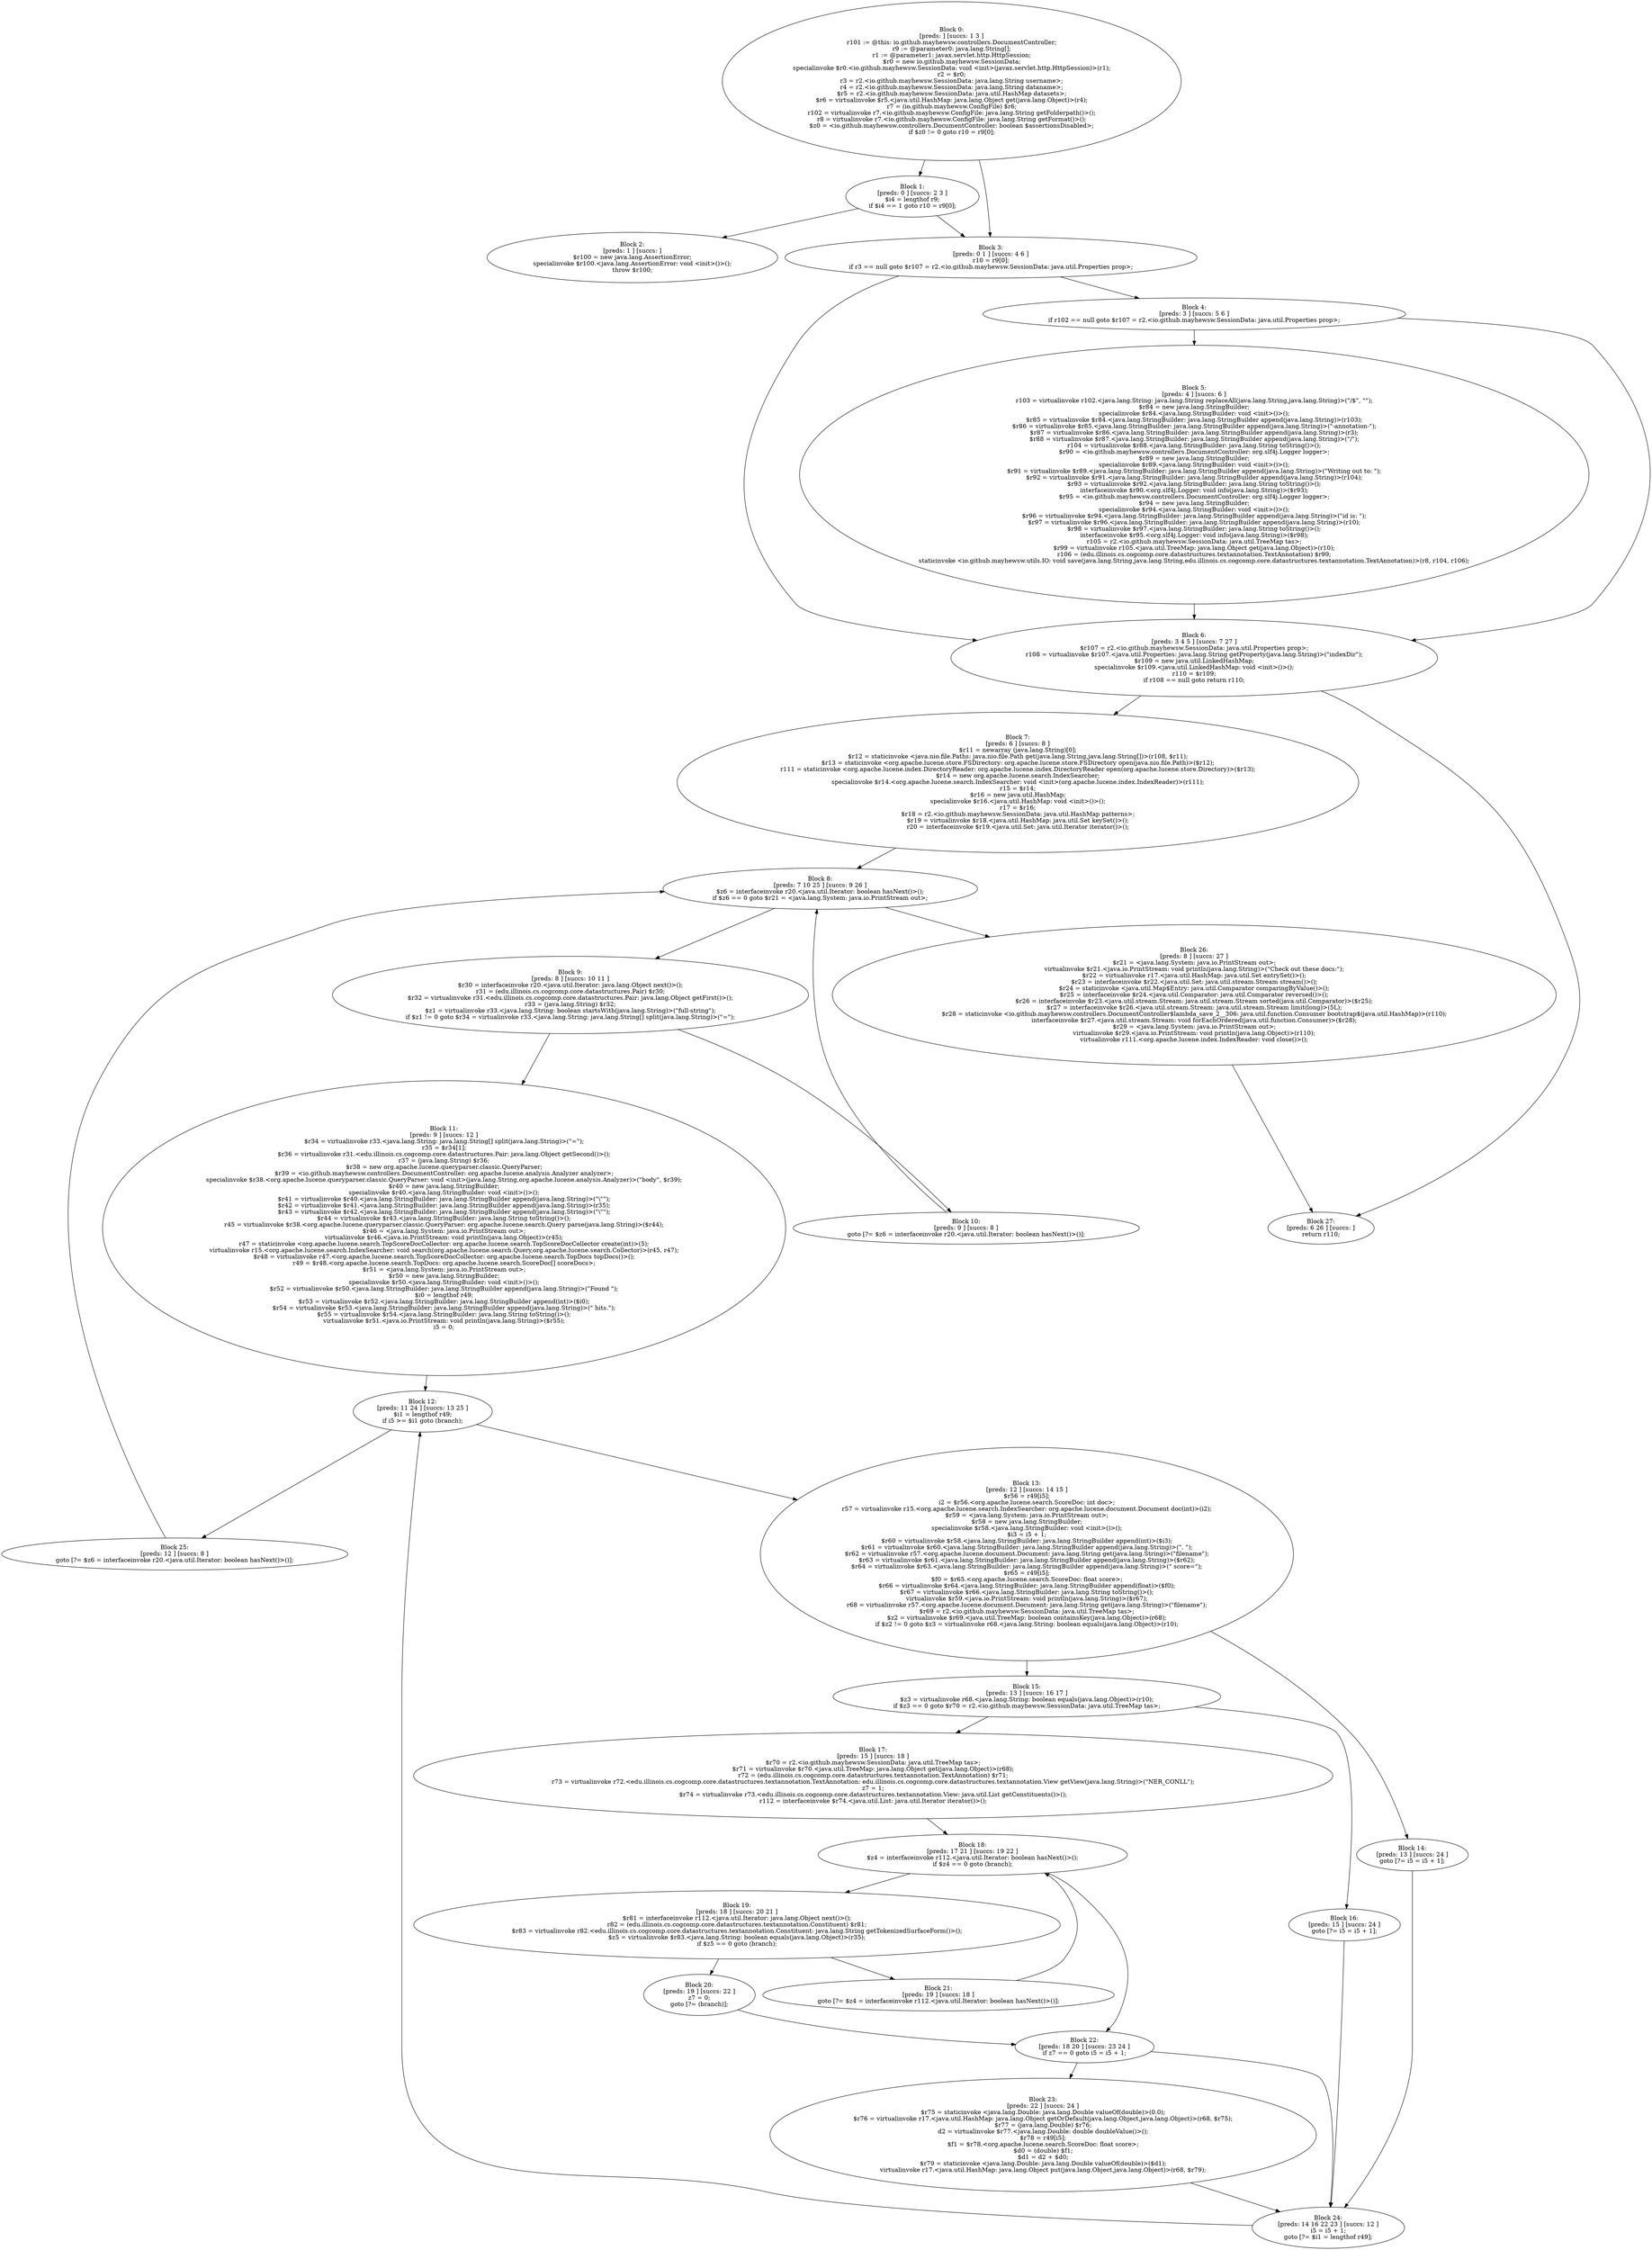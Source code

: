 digraph "unitGraph" {
    "Block 0:
[preds: ] [succs: 1 3 ]
r101 := @this: io.github.mayhewsw.controllers.DocumentController;
r9 := @parameter0: java.lang.String[];
r1 := @parameter1: javax.servlet.http.HttpSession;
$r0 = new io.github.mayhewsw.SessionData;
specialinvoke $r0.<io.github.mayhewsw.SessionData: void <init>(javax.servlet.http.HttpSession)>(r1);
r2 = $r0;
r3 = r2.<io.github.mayhewsw.SessionData: java.lang.String username>;
r4 = r2.<io.github.mayhewsw.SessionData: java.lang.String dataname>;
$r5 = r2.<io.github.mayhewsw.SessionData: java.util.HashMap datasets>;
$r6 = virtualinvoke $r5.<java.util.HashMap: java.lang.Object get(java.lang.Object)>(r4);
r7 = (io.github.mayhewsw.ConfigFile) $r6;
r102 = virtualinvoke r7.<io.github.mayhewsw.ConfigFile: java.lang.String getFolderpath()>();
r8 = virtualinvoke r7.<io.github.mayhewsw.ConfigFile: java.lang.String getFormat()>();
$z0 = <io.github.mayhewsw.controllers.DocumentController: boolean $assertionsDisabled>;
if $z0 != 0 goto r10 = r9[0];
"
    "Block 1:
[preds: 0 ] [succs: 2 3 ]
$i4 = lengthof r9;
if $i4 == 1 goto r10 = r9[0];
"
    "Block 2:
[preds: 1 ] [succs: ]
$r100 = new java.lang.AssertionError;
specialinvoke $r100.<java.lang.AssertionError: void <init>()>();
throw $r100;
"
    "Block 3:
[preds: 0 1 ] [succs: 4 6 ]
r10 = r9[0];
if r3 == null goto $r107 = r2.<io.github.mayhewsw.SessionData: java.util.Properties prop>;
"
    "Block 4:
[preds: 3 ] [succs: 5 6 ]
if r102 == null goto $r107 = r2.<io.github.mayhewsw.SessionData: java.util.Properties prop>;
"
    "Block 5:
[preds: 4 ] [succs: 6 ]
r103 = virtualinvoke r102.<java.lang.String: java.lang.String replaceAll(java.lang.String,java.lang.String)>(\"/$\", \"\");
$r84 = new java.lang.StringBuilder;
specialinvoke $r84.<java.lang.StringBuilder: void <init>()>();
$r85 = virtualinvoke $r84.<java.lang.StringBuilder: java.lang.StringBuilder append(java.lang.String)>(r103);
$r86 = virtualinvoke $r85.<java.lang.StringBuilder: java.lang.StringBuilder append(java.lang.String)>(\"-annotation-\");
$r87 = virtualinvoke $r86.<java.lang.StringBuilder: java.lang.StringBuilder append(java.lang.String)>(r3);
$r88 = virtualinvoke $r87.<java.lang.StringBuilder: java.lang.StringBuilder append(java.lang.String)>(\"/\");
r104 = virtualinvoke $r88.<java.lang.StringBuilder: java.lang.String toString()>();
$r90 = <io.github.mayhewsw.controllers.DocumentController: org.slf4j.Logger logger>;
$r89 = new java.lang.StringBuilder;
specialinvoke $r89.<java.lang.StringBuilder: void <init>()>();
$r91 = virtualinvoke $r89.<java.lang.StringBuilder: java.lang.StringBuilder append(java.lang.String)>(\"Writing out to: \");
$r92 = virtualinvoke $r91.<java.lang.StringBuilder: java.lang.StringBuilder append(java.lang.String)>(r104);
$r93 = virtualinvoke $r92.<java.lang.StringBuilder: java.lang.String toString()>();
interfaceinvoke $r90.<org.slf4j.Logger: void info(java.lang.String)>($r93);
$r95 = <io.github.mayhewsw.controllers.DocumentController: org.slf4j.Logger logger>;
$r94 = new java.lang.StringBuilder;
specialinvoke $r94.<java.lang.StringBuilder: void <init>()>();
$r96 = virtualinvoke $r94.<java.lang.StringBuilder: java.lang.StringBuilder append(java.lang.String)>(\"id is: \");
$r97 = virtualinvoke $r96.<java.lang.StringBuilder: java.lang.StringBuilder append(java.lang.String)>(r10);
$r98 = virtualinvoke $r97.<java.lang.StringBuilder: java.lang.String toString()>();
interfaceinvoke $r95.<org.slf4j.Logger: void info(java.lang.String)>($r98);
r105 = r2.<io.github.mayhewsw.SessionData: java.util.TreeMap tas>;
$r99 = virtualinvoke r105.<java.util.TreeMap: java.lang.Object get(java.lang.Object)>(r10);
r106 = (edu.illinois.cs.cogcomp.core.datastructures.textannotation.TextAnnotation) $r99;
staticinvoke <io.github.mayhewsw.utils.IO: void save(java.lang.String,java.lang.String,edu.illinois.cs.cogcomp.core.datastructures.textannotation.TextAnnotation)>(r8, r104, r106);
"
    "Block 6:
[preds: 3 4 5 ] [succs: 7 27 ]
$r107 = r2.<io.github.mayhewsw.SessionData: java.util.Properties prop>;
r108 = virtualinvoke $r107.<java.util.Properties: java.lang.String getProperty(java.lang.String)>(\"indexDir\");
$r109 = new java.util.LinkedHashMap;
specialinvoke $r109.<java.util.LinkedHashMap: void <init>()>();
r110 = $r109;
if r108 == null goto return r110;
"
    "Block 7:
[preds: 6 ] [succs: 8 ]
$r11 = newarray (java.lang.String)[0];
$r12 = staticinvoke <java.nio.file.Paths: java.nio.file.Path get(java.lang.String,java.lang.String[])>(r108, $r11);
$r13 = staticinvoke <org.apache.lucene.store.FSDirectory: org.apache.lucene.store.FSDirectory open(java.nio.file.Path)>($r12);
r111 = staticinvoke <org.apache.lucene.index.DirectoryReader: org.apache.lucene.index.DirectoryReader open(org.apache.lucene.store.Directory)>($r13);
$r14 = new org.apache.lucene.search.IndexSearcher;
specialinvoke $r14.<org.apache.lucene.search.IndexSearcher: void <init>(org.apache.lucene.index.IndexReader)>(r111);
r15 = $r14;
$r16 = new java.util.HashMap;
specialinvoke $r16.<java.util.HashMap: void <init>()>();
r17 = $r16;
$r18 = r2.<io.github.mayhewsw.SessionData: java.util.HashMap patterns>;
$r19 = virtualinvoke $r18.<java.util.HashMap: java.util.Set keySet()>();
r20 = interfaceinvoke $r19.<java.util.Set: java.util.Iterator iterator()>();
"
    "Block 8:
[preds: 7 10 25 ] [succs: 9 26 ]
$z6 = interfaceinvoke r20.<java.util.Iterator: boolean hasNext()>();
if $z6 == 0 goto $r21 = <java.lang.System: java.io.PrintStream out>;
"
    "Block 9:
[preds: 8 ] [succs: 10 11 ]
$r30 = interfaceinvoke r20.<java.util.Iterator: java.lang.Object next()>();
r31 = (edu.illinois.cs.cogcomp.core.datastructures.Pair) $r30;
$r32 = virtualinvoke r31.<edu.illinois.cs.cogcomp.core.datastructures.Pair: java.lang.Object getFirst()>();
r33 = (java.lang.String) $r32;
$z1 = virtualinvoke r33.<java.lang.String: boolean startsWith(java.lang.String)>(\"full-string\");
if $z1 != 0 goto $r34 = virtualinvoke r33.<java.lang.String: java.lang.String[] split(java.lang.String)>(\"=\");
"
    "Block 10:
[preds: 9 ] [succs: 8 ]
goto [?= $z6 = interfaceinvoke r20.<java.util.Iterator: boolean hasNext()>()];
"
    "Block 11:
[preds: 9 ] [succs: 12 ]
$r34 = virtualinvoke r33.<java.lang.String: java.lang.String[] split(java.lang.String)>(\"=\");
r35 = $r34[1];
$r36 = virtualinvoke r31.<edu.illinois.cs.cogcomp.core.datastructures.Pair: java.lang.Object getSecond()>();
r37 = (java.lang.String) $r36;
$r38 = new org.apache.lucene.queryparser.classic.QueryParser;
$r39 = <io.github.mayhewsw.controllers.DocumentController: org.apache.lucene.analysis.Analyzer analyzer>;
specialinvoke $r38.<org.apache.lucene.queryparser.classic.QueryParser: void <init>(java.lang.String,org.apache.lucene.analysis.Analyzer)>(\"body\", $r39);
$r40 = new java.lang.StringBuilder;
specialinvoke $r40.<java.lang.StringBuilder: void <init>()>();
$r41 = virtualinvoke $r40.<java.lang.StringBuilder: java.lang.StringBuilder append(java.lang.String)>(\"\\\"\");
$r42 = virtualinvoke $r41.<java.lang.StringBuilder: java.lang.StringBuilder append(java.lang.String)>(r35);
$r43 = virtualinvoke $r42.<java.lang.StringBuilder: java.lang.StringBuilder append(java.lang.String)>(\"\\\"\");
$r44 = virtualinvoke $r43.<java.lang.StringBuilder: java.lang.String toString()>();
r45 = virtualinvoke $r38.<org.apache.lucene.queryparser.classic.QueryParser: org.apache.lucene.search.Query parse(java.lang.String)>($r44);
$r46 = <java.lang.System: java.io.PrintStream out>;
virtualinvoke $r46.<java.io.PrintStream: void println(java.lang.Object)>(r45);
r47 = staticinvoke <org.apache.lucene.search.TopScoreDocCollector: org.apache.lucene.search.TopScoreDocCollector create(int)>(5);
virtualinvoke r15.<org.apache.lucene.search.IndexSearcher: void search(org.apache.lucene.search.Query,org.apache.lucene.search.Collector)>(r45, r47);
$r48 = virtualinvoke r47.<org.apache.lucene.search.TopScoreDocCollector: org.apache.lucene.search.TopDocs topDocs()>();
r49 = $r48.<org.apache.lucene.search.TopDocs: org.apache.lucene.search.ScoreDoc[] scoreDocs>;
$r51 = <java.lang.System: java.io.PrintStream out>;
$r50 = new java.lang.StringBuilder;
specialinvoke $r50.<java.lang.StringBuilder: void <init>()>();
$r52 = virtualinvoke $r50.<java.lang.StringBuilder: java.lang.StringBuilder append(java.lang.String)>(\"Found \");
$i0 = lengthof r49;
$r53 = virtualinvoke $r52.<java.lang.StringBuilder: java.lang.StringBuilder append(int)>($i0);
$r54 = virtualinvoke $r53.<java.lang.StringBuilder: java.lang.StringBuilder append(java.lang.String)>(\" hits.\");
$r55 = virtualinvoke $r54.<java.lang.StringBuilder: java.lang.String toString()>();
virtualinvoke $r51.<java.io.PrintStream: void println(java.lang.String)>($r55);
i5 = 0;
"
    "Block 12:
[preds: 11 24 ] [succs: 13 25 ]
$i1 = lengthof r49;
if i5 >= $i1 goto (branch);
"
    "Block 13:
[preds: 12 ] [succs: 14 15 ]
$r56 = r49[i5];
i2 = $r56.<org.apache.lucene.search.ScoreDoc: int doc>;
r57 = virtualinvoke r15.<org.apache.lucene.search.IndexSearcher: org.apache.lucene.document.Document doc(int)>(i2);
$r59 = <java.lang.System: java.io.PrintStream out>;
$r58 = new java.lang.StringBuilder;
specialinvoke $r58.<java.lang.StringBuilder: void <init>()>();
$i3 = i5 + 1;
$r60 = virtualinvoke $r58.<java.lang.StringBuilder: java.lang.StringBuilder append(int)>($i3);
$r61 = virtualinvoke $r60.<java.lang.StringBuilder: java.lang.StringBuilder append(java.lang.String)>(\". \");
$r62 = virtualinvoke r57.<org.apache.lucene.document.Document: java.lang.String get(java.lang.String)>(\"filename\");
$r63 = virtualinvoke $r61.<java.lang.StringBuilder: java.lang.StringBuilder append(java.lang.String)>($r62);
$r64 = virtualinvoke $r63.<java.lang.StringBuilder: java.lang.StringBuilder append(java.lang.String)>(\" score=\");
$r65 = r49[i5];
$f0 = $r65.<org.apache.lucene.search.ScoreDoc: float score>;
$r66 = virtualinvoke $r64.<java.lang.StringBuilder: java.lang.StringBuilder append(float)>($f0);
$r67 = virtualinvoke $r66.<java.lang.StringBuilder: java.lang.String toString()>();
virtualinvoke $r59.<java.io.PrintStream: void println(java.lang.String)>($r67);
r68 = virtualinvoke r57.<org.apache.lucene.document.Document: java.lang.String get(java.lang.String)>(\"filename\");
$r69 = r2.<io.github.mayhewsw.SessionData: java.util.TreeMap tas>;
$z2 = virtualinvoke $r69.<java.util.TreeMap: boolean containsKey(java.lang.Object)>(r68);
if $z2 != 0 goto $z3 = virtualinvoke r68.<java.lang.String: boolean equals(java.lang.Object)>(r10);
"
    "Block 14:
[preds: 13 ] [succs: 24 ]
goto [?= i5 = i5 + 1];
"
    "Block 15:
[preds: 13 ] [succs: 16 17 ]
$z3 = virtualinvoke r68.<java.lang.String: boolean equals(java.lang.Object)>(r10);
if $z3 == 0 goto $r70 = r2.<io.github.mayhewsw.SessionData: java.util.TreeMap tas>;
"
    "Block 16:
[preds: 15 ] [succs: 24 ]
goto [?= i5 = i5 + 1];
"
    "Block 17:
[preds: 15 ] [succs: 18 ]
$r70 = r2.<io.github.mayhewsw.SessionData: java.util.TreeMap tas>;
$r71 = virtualinvoke $r70.<java.util.TreeMap: java.lang.Object get(java.lang.Object)>(r68);
r72 = (edu.illinois.cs.cogcomp.core.datastructures.textannotation.TextAnnotation) $r71;
r73 = virtualinvoke r72.<edu.illinois.cs.cogcomp.core.datastructures.textannotation.TextAnnotation: edu.illinois.cs.cogcomp.core.datastructures.textannotation.View getView(java.lang.String)>(\"NER_CONLL\");
z7 = 1;
$r74 = virtualinvoke r73.<edu.illinois.cs.cogcomp.core.datastructures.textannotation.View: java.util.List getConstituents()>();
r112 = interfaceinvoke $r74.<java.util.List: java.util.Iterator iterator()>();
"
    "Block 18:
[preds: 17 21 ] [succs: 19 22 ]
$z4 = interfaceinvoke r112.<java.util.Iterator: boolean hasNext()>();
if $z4 == 0 goto (branch);
"
    "Block 19:
[preds: 18 ] [succs: 20 21 ]
$r81 = interfaceinvoke r112.<java.util.Iterator: java.lang.Object next()>();
r82 = (edu.illinois.cs.cogcomp.core.datastructures.textannotation.Constituent) $r81;
$r83 = virtualinvoke r82.<edu.illinois.cs.cogcomp.core.datastructures.textannotation.Constituent: java.lang.String getTokenizedSurfaceForm()>();
$z5 = virtualinvoke $r83.<java.lang.String: boolean equals(java.lang.Object)>(r35);
if $z5 == 0 goto (branch);
"
    "Block 20:
[preds: 19 ] [succs: 22 ]
z7 = 0;
goto [?= (branch)];
"
    "Block 21:
[preds: 19 ] [succs: 18 ]
goto [?= $z4 = interfaceinvoke r112.<java.util.Iterator: boolean hasNext()>()];
"
    "Block 22:
[preds: 18 20 ] [succs: 23 24 ]
if z7 == 0 goto i5 = i5 + 1;
"
    "Block 23:
[preds: 22 ] [succs: 24 ]
$r75 = staticinvoke <java.lang.Double: java.lang.Double valueOf(double)>(0.0);
$r76 = virtualinvoke r17.<java.util.HashMap: java.lang.Object getOrDefault(java.lang.Object,java.lang.Object)>(r68, $r75);
$r77 = (java.lang.Double) $r76;
d2 = virtualinvoke $r77.<java.lang.Double: double doubleValue()>();
$r78 = r49[i5];
$f1 = $r78.<org.apache.lucene.search.ScoreDoc: float score>;
$d0 = (double) $f1;
$d1 = d2 + $d0;
$r79 = staticinvoke <java.lang.Double: java.lang.Double valueOf(double)>($d1);
virtualinvoke r17.<java.util.HashMap: java.lang.Object put(java.lang.Object,java.lang.Object)>(r68, $r79);
"
    "Block 24:
[preds: 14 16 22 23 ] [succs: 12 ]
i5 = i5 + 1;
goto [?= $i1 = lengthof r49];
"
    "Block 25:
[preds: 12 ] [succs: 8 ]
goto [?= $z6 = interfaceinvoke r20.<java.util.Iterator: boolean hasNext()>()];
"
    "Block 26:
[preds: 8 ] [succs: 27 ]
$r21 = <java.lang.System: java.io.PrintStream out>;
virtualinvoke $r21.<java.io.PrintStream: void println(java.lang.String)>(\"Check out these docs:\");
$r22 = virtualinvoke r17.<java.util.HashMap: java.util.Set entrySet()>();
$r23 = interfaceinvoke $r22.<java.util.Set: java.util.stream.Stream stream()>();
$r24 = staticinvoke <java.util.Map$Entry: java.util.Comparator comparingByValue()>();
$r25 = interfaceinvoke $r24.<java.util.Comparator: java.util.Comparator reversed()>();
$r26 = interfaceinvoke $r23.<java.util.stream.Stream: java.util.stream.Stream sorted(java.util.Comparator)>($r25);
$r27 = interfaceinvoke $r26.<java.util.stream.Stream: java.util.stream.Stream limit(long)>(5L);
$r28 = staticinvoke <io.github.mayhewsw.controllers.DocumentController$lambda_save_2__306: java.util.function.Consumer bootstrap$(java.util.HashMap)>(r110);
interfaceinvoke $r27.<java.util.stream.Stream: void forEachOrdered(java.util.function.Consumer)>($r28);
$r29 = <java.lang.System: java.io.PrintStream out>;
virtualinvoke $r29.<java.io.PrintStream: void println(java.lang.Object)>(r110);
virtualinvoke r111.<org.apache.lucene.index.IndexReader: void close()>();
"
    "Block 27:
[preds: 6 26 ] [succs: ]
return r110;
"
    "Block 0:
[preds: ] [succs: 1 3 ]
r101 := @this: io.github.mayhewsw.controllers.DocumentController;
r9 := @parameter0: java.lang.String[];
r1 := @parameter1: javax.servlet.http.HttpSession;
$r0 = new io.github.mayhewsw.SessionData;
specialinvoke $r0.<io.github.mayhewsw.SessionData: void <init>(javax.servlet.http.HttpSession)>(r1);
r2 = $r0;
r3 = r2.<io.github.mayhewsw.SessionData: java.lang.String username>;
r4 = r2.<io.github.mayhewsw.SessionData: java.lang.String dataname>;
$r5 = r2.<io.github.mayhewsw.SessionData: java.util.HashMap datasets>;
$r6 = virtualinvoke $r5.<java.util.HashMap: java.lang.Object get(java.lang.Object)>(r4);
r7 = (io.github.mayhewsw.ConfigFile) $r6;
r102 = virtualinvoke r7.<io.github.mayhewsw.ConfigFile: java.lang.String getFolderpath()>();
r8 = virtualinvoke r7.<io.github.mayhewsw.ConfigFile: java.lang.String getFormat()>();
$z0 = <io.github.mayhewsw.controllers.DocumentController: boolean $assertionsDisabled>;
if $z0 != 0 goto r10 = r9[0];
"->"Block 1:
[preds: 0 ] [succs: 2 3 ]
$i4 = lengthof r9;
if $i4 == 1 goto r10 = r9[0];
";
    "Block 0:
[preds: ] [succs: 1 3 ]
r101 := @this: io.github.mayhewsw.controllers.DocumentController;
r9 := @parameter0: java.lang.String[];
r1 := @parameter1: javax.servlet.http.HttpSession;
$r0 = new io.github.mayhewsw.SessionData;
specialinvoke $r0.<io.github.mayhewsw.SessionData: void <init>(javax.servlet.http.HttpSession)>(r1);
r2 = $r0;
r3 = r2.<io.github.mayhewsw.SessionData: java.lang.String username>;
r4 = r2.<io.github.mayhewsw.SessionData: java.lang.String dataname>;
$r5 = r2.<io.github.mayhewsw.SessionData: java.util.HashMap datasets>;
$r6 = virtualinvoke $r5.<java.util.HashMap: java.lang.Object get(java.lang.Object)>(r4);
r7 = (io.github.mayhewsw.ConfigFile) $r6;
r102 = virtualinvoke r7.<io.github.mayhewsw.ConfigFile: java.lang.String getFolderpath()>();
r8 = virtualinvoke r7.<io.github.mayhewsw.ConfigFile: java.lang.String getFormat()>();
$z0 = <io.github.mayhewsw.controllers.DocumentController: boolean $assertionsDisabled>;
if $z0 != 0 goto r10 = r9[0];
"->"Block 3:
[preds: 0 1 ] [succs: 4 6 ]
r10 = r9[0];
if r3 == null goto $r107 = r2.<io.github.mayhewsw.SessionData: java.util.Properties prop>;
";
    "Block 1:
[preds: 0 ] [succs: 2 3 ]
$i4 = lengthof r9;
if $i4 == 1 goto r10 = r9[0];
"->"Block 2:
[preds: 1 ] [succs: ]
$r100 = new java.lang.AssertionError;
specialinvoke $r100.<java.lang.AssertionError: void <init>()>();
throw $r100;
";
    "Block 1:
[preds: 0 ] [succs: 2 3 ]
$i4 = lengthof r9;
if $i4 == 1 goto r10 = r9[0];
"->"Block 3:
[preds: 0 1 ] [succs: 4 6 ]
r10 = r9[0];
if r3 == null goto $r107 = r2.<io.github.mayhewsw.SessionData: java.util.Properties prop>;
";
    "Block 3:
[preds: 0 1 ] [succs: 4 6 ]
r10 = r9[0];
if r3 == null goto $r107 = r2.<io.github.mayhewsw.SessionData: java.util.Properties prop>;
"->"Block 4:
[preds: 3 ] [succs: 5 6 ]
if r102 == null goto $r107 = r2.<io.github.mayhewsw.SessionData: java.util.Properties prop>;
";
    "Block 3:
[preds: 0 1 ] [succs: 4 6 ]
r10 = r9[0];
if r3 == null goto $r107 = r2.<io.github.mayhewsw.SessionData: java.util.Properties prop>;
"->"Block 6:
[preds: 3 4 5 ] [succs: 7 27 ]
$r107 = r2.<io.github.mayhewsw.SessionData: java.util.Properties prop>;
r108 = virtualinvoke $r107.<java.util.Properties: java.lang.String getProperty(java.lang.String)>(\"indexDir\");
$r109 = new java.util.LinkedHashMap;
specialinvoke $r109.<java.util.LinkedHashMap: void <init>()>();
r110 = $r109;
if r108 == null goto return r110;
";
    "Block 4:
[preds: 3 ] [succs: 5 6 ]
if r102 == null goto $r107 = r2.<io.github.mayhewsw.SessionData: java.util.Properties prop>;
"->"Block 5:
[preds: 4 ] [succs: 6 ]
r103 = virtualinvoke r102.<java.lang.String: java.lang.String replaceAll(java.lang.String,java.lang.String)>(\"/$\", \"\");
$r84 = new java.lang.StringBuilder;
specialinvoke $r84.<java.lang.StringBuilder: void <init>()>();
$r85 = virtualinvoke $r84.<java.lang.StringBuilder: java.lang.StringBuilder append(java.lang.String)>(r103);
$r86 = virtualinvoke $r85.<java.lang.StringBuilder: java.lang.StringBuilder append(java.lang.String)>(\"-annotation-\");
$r87 = virtualinvoke $r86.<java.lang.StringBuilder: java.lang.StringBuilder append(java.lang.String)>(r3);
$r88 = virtualinvoke $r87.<java.lang.StringBuilder: java.lang.StringBuilder append(java.lang.String)>(\"/\");
r104 = virtualinvoke $r88.<java.lang.StringBuilder: java.lang.String toString()>();
$r90 = <io.github.mayhewsw.controllers.DocumentController: org.slf4j.Logger logger>;
$r89 = new java.lang.StringBuilder;
specialinvoke $r89.<java.lang.StringBuilder: void <init>()>();
$r91 = virtualinvoke $r89.<java.lang.StringBuilder: java.lang.StringBuilder append(java.lang.String)>(\"Writing out to: \");
$r92 = virtualinvoke $r91.<java.lang.StringBuilder: java.lang.StringBuilder append(java.lang.String)>(r104);
$r93 = virtualinvoke $r92.<java.lang.StringBuilder: java.lang.String toString()>();
interfaceinvoke $r90.<org.slf4j.Logger: void info(java.lang.String)>($r93);
$r95 = <io.github.mayhewsw.controllers.DocumentController: org.slf4j.Logger logger>;
$r94 = new java.lang.StringBuilder;
specialinvoke $r94.<java.lang.StringBuilder: void <init>()>();
$r96 = virtualinvoke $r94.<java.lang.StringBuilder: java.lang.StringBuilder append(java.lang.String)>(\"id is: \");
$r97 = virtualinvoke $r96.<java.lang.StringBuilder: java.lang.StringBuilder append(java.lang.String)>(r10);
$r98 = virtualinvoke $r97.<java.lang.StringBuilder: java.lang.String toString()>();
interfaceinvoke $r95.<org.slf4j.Logger: void info(java.lang.String)>($r98);
r105 = r2.<io.github.mayhewsw.SessionData: java.util.TreeMap tas>;
$r99 = virtualinvoke r105.<java.util.TreeMap: java.lang.Object get(java.lang.Object)>(r10);
r106 = (edu.illinois.cs.cogcomp.core.datastructures.textannotation.TextAnnotation) $r99;
staticinvoke <io.github.mayhewsw.utils.IO: void save(java.lang.String,java.lang.String,edu.illinois.cs.cogcomp.core.datastructures.textannotation.TextAnnotation)>(r8, r104, r106);
";
    "Block 4:
[preds: 3 ] [succs: 5 6 ]
if r102 == null goto $r107 = r2.<io.github.mayhewsw.SessionData: java.util.Properties prop>;
"->"Block 6:
[preds: 3 4 5 ] [succs: 7 27 ]
$r107 = r2.<io.github.mayhewsw.SessionData: java.util.Properties prop>;
r108 = virtualinvoke $r107.<java.util.Properties: java.lang.String getProperty(java.lang.String)>(\"indexDir\");
$r109 = new java.util.LinkedHashMap;
specialinvoke $r109.<java.util.LinkedHashMap: void <init>()>();
r110 = $r109;
if r108 == null goto return r110;
";
    "Block 5:
[preds: 4 ] [succs: 6 ]
r103 = virtualinvoke r102.<java.lang.String: java.lang.String replaceAll(java.lang.String,java.lang.String)>(\"/$\", \"\");
$r84 = new java.lang.StringBuilder;
specialinvoke $r84.<java.lang.StringBuilder: void <init>()>();
$r85 = virtualinvoke $r84.<java.lang.StringBuilder: java.lang.StringBuilder append(java.lang.String)>(r103);
$r86 = virtualinvoke $r85.<java.lang.StringBuilder: java.lang.StringBuilder append(java.lang.String)>(\"-annotation-\");
$r87 = virtualinvoke $r86.<java.lang.StringBuilder: java.lang.StringBuilder append(java.lang.String)>(r3);
$r88 = virtualinvoke $r87.<java.lang.StringBuilder: java.lang.StringBuilder append(java.lang.String)>(\"/\");
r104 = virtualinvoke $r88.<java.lang.StringBuilder: java.lang.String toString()>();
$r90 = <io.github.mayhewsw.controllers.DocumentController: org.slf4j.Logger logger>;
$r89 = new java.lang.StringBuilder;
specialinvoke $r89.<java.lang.StringBuilder: void <init>()>();
$r91 = virtualinvoke $r89.<java.lang.StringBuilder: java.lang.StringBuilder append(java.lang.String)>(\"Writing out to: \");
$r92 = virtualinvoke $r91.<java.lang.StringBuilder: java.lang.StringBuilder append(java.lang.String)>(r104);
$r93 = virtualinvoke $r92.<java.lang.StringBuilder: java.lang.String toString()>();
interfaceinvoke $r90.<org.slf4j.Logger: void info(java.lang.String)>($r93);
$r95 = <io.github.mayhewsw.controllers.DocumentController: org.slf4j.Logger logger>;
$r94 = new java.lang.StringBuilder;
specialinvoke $r94.<java.lang.StringBuilder: void <init>()>();
$r96 = virtualinvoke $r94.<java.lang.StringBuilder: java.lang.StringBuilder append(java.lang.String)>(\"id is: \");
$r97 = virtualinvoke $r96.<java.lang.StringBuilder: java.lang.StringBuilder append(java.lang.String)>(r10);
$r98 = virtualinvoke $r97.<java.lang.StringBuilder: java.lang.String toString()>();
interfaceinvoke $r95.<org.slf4j.Logger: void info(java.lang.String)>($r98);
r105 = r2.<io.github.mayhewsw.SessionData: java.util.TreeMap tas>;
$r99 = virtualinvoke r105.<java.util.TreeMap: java.lang.Object get(java.lang.Object)>(r10);
r106 = (edu.illinois.cs.cogcomp.core.datastructures.textannotation.TextAnnotation) $r99;
staticinvoke <io.github.mayhewsw.utils.IO: void save(java.lang.String,java.lang.String,edu.illinois.cs.cogcomp.core.datastructures.textannotation.TextAnnotation)>(r8, r104, r106);
"->"Block 6:
[preds: 3 4 5 ] [succs: 7 27 ]
$r107 = r2.<io.github.mayhewsw.SessionData: java.util.Properties prop>;
r108 = virtualinvoke $r107.<java.util.Properties: java.lang.String getProperty(java.lang.String)>(\"indexDir\");
$r109 = new java.util.LinkedHashMap;
specialinvoke $r109.<java.util.LinkedHashMap: void <init>()>();
r110 = $r109;
if r108 == null goto return r110;
";
    "Block 6:
[preds: 3 4 5 ] [succs: 7 27 ]
$r107 = r2.<io.github.mayhewsw.SessionData: java.util.Properties prop>;
r108 = virtualinvoke $r107.<java.util.Properties: java.lang.String getProperty(java.lang.String)>(\"indexDir\");
$r109 = new java.util.LinkedHashMap;
specialinvoke $r109.<java.util.LinkedHashMap: void <init>()>();
r110 = $r109;
if r108 == null goto return r110;
"->"Block 7:
[preds: 6 ] [succs: 8 ]
$r11 = newarray (java.lang.String)[0];
$r12 = staticinvoke <java.nio.file.Paths: java.nio.file.Path get(java.lang.String,java.lang.String[])>(r108, $r11);
$r13 = staticinvoke <org.apache.lucene.store.FSDirectory: org.apache.lucene.store.FSDirectory open(java.nio.file.Path)>($r12);
r111 = staticinvoke <org.apache.lucene.index.DirectoryReader: org.apache.lucene.index.DirectoryReader open(org.apache.lucene.store.Directory)>($r13);
$r14 = new org.apache.lucene.search.IndexSearcher;
specialinvoke $r14.<org.apache.lucene.search.IndexSearcher: void <init>(org.apache.lucene.index.IndexReader)>(r111);
r15 = $r14;
$r16 = new java.util.HashMap;
specialinvoke $r16.<java.util.HashMap: void <init>()>();
r17 = $r16;
$r18 = r2.<io.github.mayhewsw.SessionData: java.util.HashMap patterns>;
$r19 = virtualinvoke $r18.<java.util.HashMap: java.util.Set keySet()>();
r20 = interfaceinvoke $r19.<java.util.Set: java.util.Iterator iterator()>();
";
    "Block 6:
[preds: 3 4 5 ] [succs: 7 27 ]
$r107 = r2.<io.github.mayhewsw.SessionData: java.util.Properties prop>;
r108 = virtualinvoke $r107.<java.util.Properties: java.lang.String getProperty(java.lang.String)>(\"indexDir\");
$r109 = new java.util.LinkedHashMap;
specialinvoke $r109.<java.util.LinkedHashMap: void <init>()>();
r110 = $r109;
if r108 == null goto return r110;
"->"Block 27:
[preds: 6 26 ] [succs: ]
return r110;
";
    "Block 7:
[preds: 6 ] [succs: 8 ]
$r11 = newarray (java.lang.String)[0];
$r12 = staticinvoke <java.nio.file.Paths: java.nio.file.Path get(java.lang.String,java.lang.String[])>(r108, $r11);
$r13 = staticinvoke <org.apache.lucene.store.FSDirectory: org.apache.lucene.store.FSDirectory open(java.nio.file.Path)>($r12);
r111 = staticinvoke <org.apache.lucene.index.DirectoryReader: org.apache.lucene.index.DirectoryReader open(org.apache.lucene.store.Directory)>($r13);
$r14 = new org.apache.lucene.search.IndexSearcher;
specialinvoke $r14.<org.apache.lucene.search.IndexSearcher: void <init>(org.apache.lucene.index.IndexReader)>(r111);
r15 = $r14;
$r16 = new java.util.HashMap;
specialinvoke $r16.<java.util.HashMap: void <init>()>();
r17 = $r16;
$r18 = r2.<io.github.mayhewsw.SessionData: java.util.HashMap patterns>;
$r19 = virtualinvoke $r18.<java.util.HashMap: java.util.Set keySet()>();
r20 = interfaceinvoke $r19.<java.util.Set: java.util.Iterator iterator()>();
"->"Block 8:
[preds: 7 10 25 ] [succs: 9 26 ]
$z6 = interfaceinvoke r20.<java.util.Iterator: boolean hasNext()>();
if $z6 == 0 goto $r21 = <java.lang.System: java.io.PrintStream out>;
";
    "Block 8:
[preds: 7 10 25 ] [succs: 9 26 ]
$z6 = interfaceinvoke r20.<java.util.Iterator: boolean hasNext()>();
if $z6 == 0 goto $r21 = <java.lang.System: java.io.PrintStream out>;
"->"Block 9:
[preds: 8 ] [succs: 10 11 ]
$r30 = interfaceinvoke r20.<java.util.Iterator: java.lang.Object next()>();
r31 = (edu.illinois.cs.cogcomp.core.datastructures.Pair) $r30;
$r32 = virtualinvoke r31.<edu.illinois.cs.cogcomp.core.datastructures.Pair: java.lang.Object getFirst()>();
r33 = (java.lang.String) $r32;
$z1 = virtualinvoke r33.<java.lang.String: boolean startsWith(java.lang.String)>(\"full-string\");
if $z1 != 0 goto $r34 = virtualinvoke r33.<java.lang.String: java.lang.String[] split(java.lang.String)>(\"=\");
";
    "Block 8:
[preds: 7 10 25 ] [succs: 9 26 ]
$z6 = interfaceinvoke r20.<java.util.Iterator: boolean hasNext()>();
if $z6 == 0 goto $r21 = <java.lang.System: java.io.PrintStream out>;
"->"Block 26:
[preds: 8 ] [succs: 27 ]
$r21 = <java.lang.System: java.io.PrintStream out>;
virtualinvoke $r21.<java.io.PrintStream: void println(java.lang.String)>(\"Check out these docs:\");
$r22 = virtualinvoke r17.<java.util.HashMap: java.util.Set entrySet()>();
$r23 = interfaceinvoke $r22.<java.util.Set: java.util.stream.Stream stream()>();
$r24 = staticinvoke <java.util.Map$Entry: java.util.Comparator comparingByValue()>();
$r25 = interfaceinvoke $r24.<java.util.Comparator: java.util.Comparator reversed()>();
$r26 = interfaceinvoke $r23.<java.util.stream.Stream: java.util.stream.Stream sorted(java.util.Comparator)>($r25);
$r27 = interfaceinvoke $r26.<java.util.stream.Stream: java.util.stream.Stream limit(long)>(5L);
$r28 = staticinvoke <io.github.mayhewsw.controllers.DocumentController$lambda_save_2__306: java.util.function.Consumer bootstrap$(java.util.HashMap)>(r110);
interfaceinvoke $r27.<java.util.stream.Stream: void forEachOrdered(java.util.function.Consumer)>($r28);
$r29 = <java.lang.System: java.io.PrintStream out>;
virtualinvoke $r29.<java.io.PrintStream: void println(java.lang.Object)>(r110);
virtualinvoke r111.<org.apache.lucene.index.IndexReader: void close()>();
";
    "Block 9:
[preds: 8 ] [succs: 10 11 ]
$r30 = interfaceinvoke r20.<java.util.Iterator: java.lang.Object next()>();
r31 = (edu.illinois.cs.cogcomp.core.datastructures.Pair) $r30;
$r32 = virtualinvoke r31.<edu.illinois.cs.cogcomp.core.datastructures.Pair: java.lang.Object getFirst()>();
r33 = (java.lang.String) $r32;
$z1 = virtualinvoke r33.<java.lang.String: boolean startsWith(java.lang.String)>(\"full-string\");
if $z1 != 0 goto $r34 = virtualinvoke r33.<java.lang.String: java.lang.String[] split(java.lang.String)>(\"=\");
"->"Block 10:
[preds: 9 ] [succs: 8 ]
goto [?= $z6 = interfaceinvoke r20.<java.util.Iterator: boolean hasNext()>()];
";
    "Block 9:
[preds: 8 ] [succs: 10 11 ]
$r30 = interfaceinvoke r20.<java.util.Iterator: java.lang.Object next()>();
r31 = (edu.illinois.cs.cogcomp.core.datastructures.Pair) $r30;
$r32 = virtualinvoke r31.<edu.illinois.cs.cogcomp.core.datastructures.Pair: java.lang.Object getFirst()>();
r33 = (java.lang.String) $r32;
$z1 = virtualinvoke r33.<java.lang.String: boolean startsWith(java.lang.String)>(\"full-string\");
if $z1 != 0 goto $r34 = virtualinvoke r33.<java.lang.String: java.lang.String[] split(java.lang.String)>(\"=\");
"->"Block 11:
[preds: 9 ] [succs: 12 ]
$r34 = virtualinvoke r33.<java.lang.String: java.lang.String[] split(java.lang.String)>(\"=\");
r35 = $r34[1];
$r36 = virtualinvoke r31.<edu.illinois.cs.cogcomp.core.datastructures.Pair: java.lang.Object getSecond()>();
r37 = (java.lang.String) $r36;
$r38 = new org.apache.lucene.queryparser.classic.QueryParser;
$r39 = <io.github.mayhewsw.controllers.DocumentController: org.apache.lucene.analysis.Analyzer analyzer>;
specialinvoke $r38.<org.apache.lucene.queryparser.classic.QueryParser: void <init>(java.lang.String,org.apache.lucene.analysis.Analyzer)>(\"body\", $r39);
$r40 = new java.lang.StringBuilder;
specialinvoke $r40.<java.lang.StringBuilder: void <init>()>();
$r41 = virtualinvoke $r40.<java.lang.StringBuilder: java.lang.StringBuilder append(java.lang.String)>(\"\\\"\");
$r42 = virtualinvoke $r41.<java.lang.StringBuilder: java.lang.StringBuilder append(java.lang.String)>(r35);
$r43 = virtualinvoke $r42.<java.lang.StringBuilder: java.lang.StringBuilder append(java.lang.String)>(\"\\\"\");
$r44 = virtualinvoke $r43.<java.lang.StringBuilder: java.lang.String toString()>();
r45 = virtualinvoke $r38.<org.apache.lucene.queryparser.classic.QueryParser: org.apache.lucene.search.Query parse(java.lang.String)>($r44);
$r46 = <java.lang.System: java.io.PrintStream out>;
virtualinvoke $r46.<java.io.PrintStream: void println(java.lang.Object)>(r45);
r47 = staticinvoke <org.apache.lucene.search.TopScoreDocCollector: org.apache.lucene.search.TopScoreDocCollector create(int)>(5);
virtualinvoke r15.<org.apache.lucene.search.IndexSearcher: void search(org.apache.lucene.search.Query,org.apache.lucene.search.Collector)>(r45, r47);
$r48 = virtualinvoke r47.<org.apache.lucene.search.TopScoreDocCollector: org.apache.lucene.search.TopDocs topDocs()>();
r49 = $r48.<org.apache.lucene.search.TopDocs: org.apache.lucene.search.ScoreDoc[] scoreDocs>;
$r51 = <java.lang.System: java.io.PrintStream out>;
$r50 = new java.lang.StringBuilder;
specialinvoke $r50.<java.lang.StringBuilder: void <init>()>();
$r52 = virtualinvoke $r50.<java.lang.StringBuilder: java.lang.StringBuilder append(java.lang.String)>(\"Found \");
$i0 = lengthof r49;
$r53 = virtualinvoke $r52.<java.lang.StringBuilder: java.lang.StringBuilder append(int)>($i0);
$r54 = virtualinvoke $r53.<java.lang.StringBuilder: java.lang.StringBuilder append(java.lang.String)>(\" hits.\");
$r55 = virtualinvoke $r54.<java.lang.StringBuilder: java.lang.String toString()>();
virtualinvoke $r51.<java.io.PrintStream: void println(java.lang.String)>($r55);
i5 = 0;
";
    "Block 10:
[preds: 9 ] [succs: 8 ]
goto [?= $z6 = interfaceinvoke r20.<java.util.Iterator: boolean hasNext()>()];
"->"Block 8:
[preds: 7 10 25 ] [succs: 9 26 ]
$z6 = interfaceinvoke r20.<java.util.Iterator: boolean hasNext()>();
if $z6 == 0 goto $r21 = <java.lang.System: java.io.PrintStream out>;
";
    "Block 11:
[preds: 9 ] [succs: 12 ]
$r34 = virtualinvoke r33.<java.lang.String: java.lang.String[] split(java.lang.String)>(\"=\");
r35 = $r34[1];
$r36 = virtualinvoke r31.<edu.illinois.cs.cogcomp.core.datastructures.Pair: java.lang.Object getSecond()>();
r37 = (java.lang.String) $r36;
$r38 = new org.apache.lucene.queryparser.classic.QueryParser;
$r39 = <io.github.mayhewsw.controllers.DocumentController: org.apache.lucene.analysis.Analyzer analyzer>;
specialinvoke $r38.<org.apache.lucene.queryparser.classic.QueryParser: void <init>(java.lang.String,org.apache.lucene.analysis.Analyzer)>(\"body\", $r39);
$r40 = new java.lang.StringBuilder;
specialinvoke $r40.<java.lang.StringBuilder: void <init>()>();
$r41 = virtualinvoke $r40.<java.lang.StringBuilder: java.lang.StringBuilder append(java.lang.String)>(\"\\\"\");
$r42 = virtualinvoke $r41.<java.lang.StringBuilder: java.lang.StringBuilder append(java.lang.String)>(r35);
$r43 = virtualinvoke $r42.<java.lang.StringBuilder: java.lang.StringBuilder append(java.lang.String)>(\"\\\"\");
$r44 = virtualinvoke $r43.<java.lang.StringBuilder: java.lang.String toString()>();
r45 = virtualinvoke $r38.<org.apache.lucene.queryparser.classic.QueryParser: org.apache.lucene.search.Query parse(java.lang.String)>($r44);
$r46 = <java.lang.System: java.io.PrintStream out>;
virtualinvoke $r46.<java.io.PrintStream: void println(java.lang.Object)>(r45);
r47 = staticinvoke <org.apache.lucene.search.TopScoreDocCollector: org.apache.lucene.search.TopScoreDocCollector create(int)>(5);
virtualinvoke r15.<org.apache.lucene.search.IndexSearcher: void search(org.apache.lucene.search.Query,org.apache.lucene.search.Collector)>(r45, r47);
$r48 = virtualinvoke r47.<org.apache.lucene.search.TopScoreDocCollector: org.apache.lucene.search.TopDocs topDocs()>();
r49 = $r48.<org.apache.lucene.search.TopDocs: org.apache.lucene.search.ScoreDoc[] scoreDocs>;
$r51 = <java.lang.System: java.io.PrintStream out>;
$r50 = new java.lang.StringBuilder;
specialinvoke $r50.<java.lang.StringBuilder: void <init>()>();
$r52 = virtualinvoke $r50.<java.lang.StringBuilder: java.lang.StringBuilder append(java.lang.String)>(\"Found \");
$i0 = lengthof r49;
$r53 = virtualinvoke $r52.<java.lang.StringBuilder: java.lang.StringBuilder append(int)>($i0);
$r54 = virtualinvoke $r53.<java.lang.StringBuilder: java.lang.StringBuilder append(java.lang.String)>(\" hits.\");
$r55 = virtualinvoke $r54.<java.lang.StringBuilder: java.lang.String toString()>();
virtualinvoke $r51.<java.io.PrintStream: void println(java.lang.String)>($r55);
i5 = 0;
"->"Block 12:
[preds: 11 24 ] [succs: 13 25 ]
$i1 = lengthof r49;
if i5 >= $i1 goto (branch);
";
    "Block 12:
[preds: 11 24 ] [succs: 13 25 ]
$i1 = lengthof r49;
if i5 >= $i1 goto (branch);
"->"Block 13:
[preds: 12 ] [succs: 14 15 ]
$r56 = r49[i5];
i2 = $r56.<org.apache.lucene.search.ScoreDoc: int doc>;
r57 = virtualinvoke r15.<org.apache.lucene.search.IndexSearcher: org.apache.lucene.document.Document doc(int)>(i2);
$r59 = <java.lang.System: java.io.PrintStream out>;
$r58 = new java.lang.StringBuilder;
specialinvoke $r58.<java.lang.StringBuilder: void <init>()>();
$i3 = i5 + 1;
$r60 = virtualinvoke $r58.<java.lang.StringBuilder: java.lang.StringBuilder append(int)>($i3);
$r61 = virtualinvoke $r60.<java.lang.StringBuilder: java.lang.StringBuilder append(java.lang.String)>(\". \");
$r62 = virtualinvoke r57.<org.apache.lucene.document.Document: java.lang.String get(java.lang.String)>(\"filename\");
$r63 = virtualinvoke $r61.<java.lang.StringBuilder: java.lang.StringBuilder append(java.lang.String)>($r62);
$r64 = virtualinvoke $r63.<java.lang.StringBuilder: java.lang.StringBuilder append(java.lang.String)>(\" score=\");
$r65 = r49[i5];
$f0 = $r65.<org.apache.lucene.search.ScoreDoc: float score>;
$r66 = virtualinvoke $r64.<java.lang.StringBuilder: java.lang.StringBuilder append(float)>($f0);
$r67 = virtualinvoke $r66.<java.lang.StringBuilder: java.lang.String toString()>();
virtualinvoke $r59.<java.io.PrintStream: void println(java.lang.String)>($r67);
r68 = virtualinvoke r57.<org.apache.lucene.document.Document: java.lang.String get(java.lang.String)>(\"filename\");
$r69 = r2.<io.github.mayhewsw.SessionData: java.util.TreeMap tas>;
$z2 = virtualinvoke $r69.<java.util.TreeMap: boolean containsKey(java.lang.Object)>(r68);
if $z2 != 0 goto $z3 = virtualinvoke r68.<java.lang.String: boolean equals(java.lang.Object)>(r10);
";
    "Block 12:
[preds: 11 24 ] [succs: 13 25 ]
$i1 = lengthof r49;
if i5 >= $i1 goto (branch);
"->"Block 25:
[preds: 12 ] [succs: 8 ]
goto [?= $z6 = interfaceinvoke r20.<java.util.Iterator: boolean hasNext()>()];
";
    "Block 13:
[preds: 12 ] [succs: 14 15 ]
$r56 = r49[i5];
i2 = $r56.<org.apache.lucene.search.ScoreDoc: int doc>;
r57 = virtualinvoke r15.<org.apache.lucene.search.IndexSearcher: org.apache.lucene.document.Document doc(int)>(i2);
$r59 = <java.lang.System: java.io.PrintStream out>;
$r58 = new java.lang.StringBuilder;
specialinvoke $r58.<java.lang.StringBuilder: void <init>()>();
$i3 = i5 + 1;
$r60 = virtualinvoke $r58.<java.lang.StringBuilder: java.lang.StringBuilder append(int)>($i3);
$r61 = virtualinvoke $r60.<java.lang.StringBuilder: java.lang.StringBuilder append(java.lang.String)>(\". \");
$r62 = virtualinvoke r57.<org.apache.lucene.document.Document: java.lang.String get(java.lang.String)>(\"filename\");
$r63 = virtualinvoke $r61.<java.lang.StringBuilder: java.lang.StringBuilder append(java.lang.String)>($r62);
$r64 = virtualinvoke $r63.<java.lang.StringBuilder: java.lang.StringBuilder append(java.lang.String)>(\" score=\");
$r65 = r49[i5];
$f0 = $r65.<org.apache.lucene.search.ScoreDoc: float score>;
$r66 = virtualinvoke $r64.<java.lang.StringBuilder: java.lang.StringBuilder append(float)>($f0);
$r67 = virtualinvoke $r66.<java.lang.StringBuilder: java.lang.String toString()>();
virtualinvoke $r59.<java.io.PrintStream: void println(java.lang.String)>($r67);
r68 = virtualinvoke r57.<org.apache.lucene.document.Document: java.lang.String get(java.lang.String)>(\"filename\");
$r69 = r2.<io.github.mayhewsw.SessionData: java.util.TreeMap tas>;
$z2 = virtualinvoke $r69.<java.util.TreeMap: boolean containsKey(java.lang.Object)>(r68);
if $z2 != 0 goto $z3 = virtualinvoke r68.<java.lang.String: boolean equals(java.lang.Object)>(r10);
"->"Block 14:
[preds: 13 ] [succs: 24 ]
goto [?= i5 = i5 + 1];
";
    "Block 13:
[preds: 12 ] [succs: 14 15 ]
$r56 = r49[i5];
i2 = $r56.<org.apache.lucene.search.ScoreDoc: int doc>;
r57 = virtualinvoke r15.<org.apache.lucene.search.IndexSearcher: org.apache.lucene.document.Document doc(int)>(i2);
$r59 = <java.lang.System: java.io.PrintStream out>;
$r58 = new java.lang.StringBuilder;
specialinvoke $r58.<java.lang.StringBuilder: void <init>()>();
$i3 = i5 + 1;
$r60 = virtualinvoke $r58.<java.lang.StringBuilder: java.lang.StringBuilder append(int)>($i3);
$r61 = virtualinvoke $r60.<java.lang.StringBuilder: java.lang.StringBuilder append(java.lang.String)>(\". \");
$r62 = virtualinvoke r57.<org.apache.lucene.document.Document: java.lang.String get(java.lang.String)>(\"filename\");
$r63 = virtualinvoke $r61.<java.lang.StringBuilder: java.lang.StringBuilder append(java.lang.String)>($r62);
$r64 = virtualinvoke $r63.<java.lang.StringBuilder: java.lang.StringBuilder append(java.lang.String)>(\" score=\");
$r65 = r49[i5];
$f0 = $r65.<org.apache.lucene.search.ScoreDoc: float score>;
$r66 = virtualinvoke $r64.<java.lang.StringBuilder: java.lang.StringBuilder append(float)>($f0);
$r67 = virtualinvoke $r66.<java.lang.StringBuilder: java.lang.String toString()>();
virtualinvoke $r59.<java.io.PrintStream: void println(java.lang.String)>($r67);
r68 = virtualinvoke r57.<org.apache.lucene.document.Document: java.lang.String get(java.lang.String)>(\"filename\");
$r69 = r2.<io.github.mayhewsw.SessionData: java.util.TreeMap tas>;
$z2 = virtualinvoke $r69.<java.util.TreeMap: boolean containsKey(java.lang.Object)>(r68);
if $z2 != 0 goto $z3 = virtualinvoke r68.<java.lang.String: boolean equals(java.lang.Object)>(r10);
"->"Block 15:
[preds: 13 ] [succs: 16 17 ]
$z3 = virtualinvoke r68.<java.lang.String: boolean equals(java.lang.Object)>(r10);
if $z3 == 0 goto $r70 = r2.<io.github.mayhewsw.SessionData: java.util.TreeMap tas>;
";
    "Block 14:
[preds: 13 ] [succs: 24 ]
goto [?= i5 = i5 + 1];
"->"Block 24:
[preds: 14 16 22 23 ] [succs: 12 ]
i5 = i5 + 1;
goto [?= $i1 = lengthof r49];
";
    "Block 15:
[preds: 13 ] [succs: 16 17 ]
$z3 = virtualinvoke r68.<java.lang.String: boolean equals(java.lang.Object)>(r10);
if $z3 == 0 goto $r70 = r2.<io.github.mayhewsw.SessionData: java.util.TreeMap tas>;
"->"Block 16:
[preds: 15 ] [succs: 24 ]
goto [?= i5 = i5 + 1];
";
    "Block 15:
[preds: 13 ] [succs: 16 17 ]
$z3 = virtualinvoke r68.<java.lang.String: boolean equals(java.lang.Object)>(r10);
if $z3 == 0 goto $r70 = r2.<io.github.mayhewsw.SessionData: java.util.TreeMap tas>;
"->"Block 17:
[preds: 15 ] [succs: 18 ]
$r70 = r2.<io.github.mayhewsw.SessionData: java.util.TreeMap tas>;
$r71 = virtualinvoke $r70.<java.util.TreeMap: java.lang.Object get(java.lang.Object)>(r68);
r72 = (edu.illinois.cs.cogcomp.core.datastructures.textannotation.TextAnnotation) $r71;
r73 = virtualinvoke r72.<edu.illinois.cs.cogcomp.core.datastructures.textannotation.TextAnnotation: edu.illinois.cs.cogcomp.core.datastructures.textannotation.View getView(java.lang.String)>(\"NER_CONLL\");
z7 = 1;
$r74 = virtualinvoke r73.<edu.illinois.cs.cogcomp.core.datastructures.textannotation.View: java.util.List getConstituents()>();
r112 = interfaceinvoke $r74.<java.util.List: java.util.Iterator iterator()>();
";
    "Block 16:
[preds: 15 ] [succs: 24 ]
goto [?= i5 = i5 + 1];
"->"Block 24:
[preds: 14 16 22 23 ] [succs: 12 ]
i5 = i5 + 1;
goto [?= $i1 = lengthof r49];
";
    "Block 17:
[preds: 15 ] [succs: 18 ]
$r70 = r2.<io.github.mayhewsw.SessionData: java.util.TreeMap tas>;
$r71 = virtualinvoke $r70.<java.util.TreeMap: java.lang.Object get(java.lang.Object)>(r68);
r72 = (edu.illinois.cs.cogcomp.core.datastructures.textannotation.TextAnnotation) $r71;
r73 = virtualinvoke r72.<edu.illinois.cs.cogcomp.core.datastructures.textannotation.TextAnnotation: edu.illinois.cs.cogcomp.core.datastructures.textannotation.View getView(java.lang.String)>(\"NER_CONLL\");
z7 = 1;
$r74 = virtualinvoke r73.<edu.illinois.cs.cogcomp.core.datastructures.textannotation.View: java.util.List getConstituents()>();
r112 = interfaceinvoke $r74.<java.util.List: java.util.Iterator iterator()>();
"->"Block 18:
[preds: 17 21 ] [succs: 19 22 ]
$z4 = interfaceinvoke r112.<java.util.Iterator: boolean hasNext()>();
if $z4 == 0 goto (branch);
";
    "Block 18:
[preds: 17 21 ] [succs: 19 22 ]
$z4 = interfaceinvoke r112.<java.util.Iterator: boolean hasNext()>();
if $z4 == 0 goto (branch);
"->"Block 19:
[preds: 18 ] [succs: 20 21 ]
$r81 = interfaceinvoke r112.<java.util.Iterator: java.lang.Object next()>();
r82 = (edu.illinois.cs.cogcomp.core.datastructures.textannotation.Constituent) $r81;
$r83 = virtualinvoke r82.<edu.illinois.cs.cogcomp.core.datastructures.textannotation.Constituent: java.lang.String getTokenizedSurfaceForm()>();
$z5 = virtualinvoke $r83.<java.lang.String: boolean equals(java.lang.Object)>(r35);
if $z5 == 0 goto (branch);
";
    "Block 18:
[preds: 17 21 ] [succs: 19 22 ]
$z4 = interfaceinvoke r112.<java.util.Iterator: boolean hasNext()>();
if $z4 == 0 goto (branch);
"->"Block 22:
[preds: 18 20 ] [succs: 23 24 ]
if z7 == 0 goto i5 = i5 + 1;
";
    "Block 19:
[preds: 18 ] [succs: 20 21 ]
$r81 = interfaceinvoke r112.<java.util.Iterator: java.lang.Object next()>();
r82 = (edu.illinois.cs.cogcomp.core.datastructures.textannotation.Constituent) $r81;
$r83 = virtualinvoke r82.<edu.illinois.cs.cogcomp.core.datastructures.textannotation.Constituent: java.lang.String getTokenizedSurfaceForm()>();
$z5 = virtualinvoke $r83.<java.lang.String: boolean equals(java.lang.Object)>(r35);
if $z5 == 0 goto (branch);
"->"Block 20:
[preds: 19 ] [succs: 22 ]
z7 = 0;
goto [?= (branch)];
";
    "Block 19:
[preds: 18 ] [succs: 20 21 ]
$r81 = interfaceinvoke r112.<java.util.Iterator: java.lang.Object next()>();
r82 = (edu.illinois.cs.cogcomp.core.datastructures.textannotation.Constituent) $r81;
$r83 = virtualinvoke r82.<edu.illinois.cs.cogcomp.core.datastructures.textannotation.Constituent: java.lang.String getTokenizedSurfaceForm()>();
$z5 = virtualinvoke $r83.<java.lang.String: boolean equals(java.lang.Object)>(r35);
if $z5 == 0 goto (branch);
"->"Block 21:
[preds: 19 ] [succs: 18 ]
goto [?= $z4 = interfaceinvoke r112.<java.util.Iterator: boolean hasNext()>()];
";
    "Block 20:
[preds: 19 ] [succs: 22 ]
z7 = 0;
goto [?= (branch)];
"->"Block 22:
[preds: 18 20 ] [succs: 23 24 ]
if z7 == 0 goto i5 = i5 + 1;
";
    "Block 21:
[preds: 19 ] [succs: 18 ]
goto [?= $z4 = interfaceinvoke r112.<java.util.Iterator: boolean hasNext()>()];
"->"Block 18:
[preds: 17 21 ] [succs: 19 22 ]
$z4 = interfaceinvoke r112.<java.util.Iterator: boolean hasNext()>();
if $z4 == 0 goto (branch);
";
    "Block 22:
[preds: 18 20 ] [succs: 23 24 ]
if z7 == 0 goto i5 = i5 + 1;
"->"Block 23:
[preds: 22 ] [succs: 24 ]
$r75 = staticinvoke <java.lang.Double: java.lang.Double valueOf(double)>(0.0);
$r76 = virtualinvoke r17.<java.util.HashMap: java.lang.Object getOrDefault(java.lang.Object,java.lang.Object)>(r68, $r75);
$r77 = (java.lang.Double) $r76;
d2 = virtualinvoke $r77.<java.lang.Double: double doubleValue()>();
$r78 = r49[i5];
$f1 = $r78.<org.apache.lucene.search.ScoreDoc: float score>;
$d0 = (double) $f1;
$d1 = d2 + $d0;
$r79 = staticinvoke <java.lang.Double: java.lang.Double valueOf(double)>($d1);
virtualinvoke r17.<java.util.HashMap: java.lang.Object put(java.lang.Object,java.lang.Object)>(r68, $r79);
";
    "Block 22:
[preds: 18 20 ] [succs: 23 24 ]
if z7 == 0 goto i5 = i5 + 1;
"->"Block 24:
[preds: 14 16 22 23 ] [succs: 12 ]
i5 = i5 + 1;
goto [?= $i1 = lengthof r49];
";
    "Block 23:
[preds: 22 ] [succs: 24 ]
$r75 = staticinvoke <java.lang.Double: java.lang.Double valueOf(double)>(0.0);
$r76 = virtualinvoke r17.<java.util.HashMap: java.lang.Object getOrDefault(java.lang.Object,java.lang.Object)>(r68, $r75);
$r77 = (java.lang.Double) $r76;
d2 = virtualinvoke $r77.<java.lang.Double: double doubleValue()>();
$r78 = r49[i5];
$f1 = $r78.<org.apache.lucene.search.ScoreDoc: float score>;
$d0 = (double) $f1;
$d1 = d2 + $d0;
$r79 = staticinvoke <java.lang.Double: java.lang.Double valueOf(double)>($d1);
virtualinvoke r17.<java.util.HashMap: java.lang.Object put(java.lang.Object,java.lang.Object)>(r68, $r79);
"->"Block 24:
[preds: 14 16 22 23 ] [succs: 12 ]
i5 = i5 + 1;
goto [?= $i1 = lengthof r49];
";
    "Block 24:
[preds: 14 16 22 23 ] [succs: 12 ]
i5 = i5 + 1;
goto [?= $i1 = lengthof r49];
"->"Block 12:
[preds: 11 24 ] [succs: 13 25 ]
$i1 = lengthof r49;
if i5 >= $i1 goto (branch);
";
    "Block 25:
[preds: 12 ] [succs: 8 ]
goto [?= $z6 = interfaceinvoke r20.<java.util.Iterator: boolean hasNext()>()];
"->"Block 8:
[preds: 7 10 25 ] [succs: 9 26 ]
$z6 = interfaceinvoke r20.<java.util.Iterator: boolean hasNext()>();
if $z6 == 0 goto $r21 = <java.lang.System: java.io.PrintStream out>;
";
    "Block 26:
[preds: 8 ] [succs: 27 ]
$r21 = <java.lang.System: java.io.PrintStream out>;
virtualinvoke $r21.<java.io.PrintStream: void println(java.lang.String)>(\"Check out these docs:\");
$r22 = virtualinvoke r17.<java.util.HashMap: java.util.Set entrySet()>();
$r23 = interfaceinvoke $r22.<java.util.Set: java.util.stream.Stream stream()>();
$r24 = staticinvoke <java.util.Map$Entry: java.util.Comparator comparingByValue()>();
$r25 = interfaceinvoke $r24.<java.util.Comparator: java.util.Comparator reversed()>();
$r26 = interfaceinvoke $r23.<java.util.stream.Stream: java.util.stream.Stream sorted(java.util.Comparator)>($r25);
$r27 = interfaceinvoke $r26.<java.util.stream.Stream: java.util.stream.Stream limit(long)>(5L);
$r28 = staticinvoke <io.github.mayhewsw.controllers.DocumentController$lambda_save_2__306: java.util.function.Consumer bootstrap$(java.util.HashMap)>(r110);
interfaceinvoke $r27.<java.util.stream.Stream: void forEachOrdered(java.util.function.Consumer)>($r28);
$r29 = <java.lang.System: java.io.PrintStream out>;
virtualinvoke $r29.<java.io.PrintStream: void println(java.lang.Object)>(r110);
virtualinvoke r111.<org.apache.lucene.index.IndexReader: void close()>();
"->"Block 27:
[preds: 6 26 ] [succs: ]
return r110;
";
}

